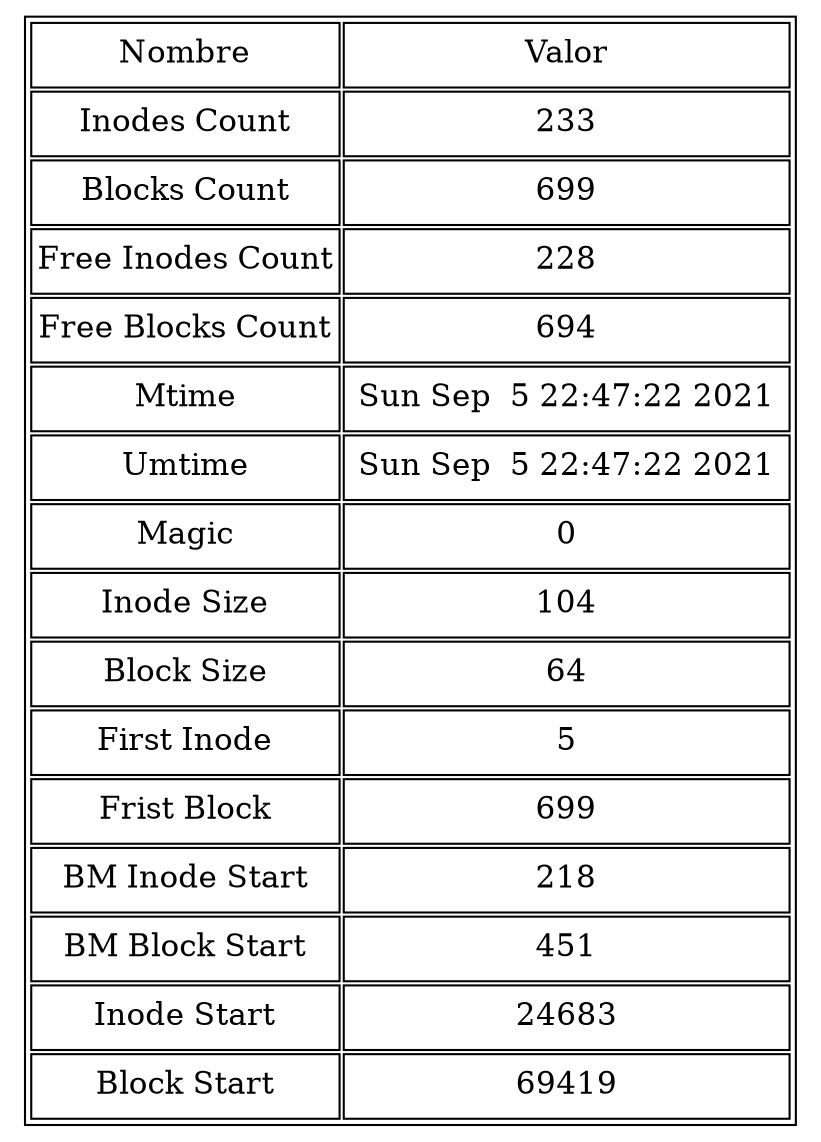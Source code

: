 digraph test {
    graph [ratio=fill];
    node [label="\N", fontsize=15, shape=plaintext];
    graph [bb="0,0,352,154"];
    arset [label=<
        <TABLE ALIGN="LEFT">
            <TR>
                <TD>Nombre</TD>
                <TD>
                    <TABLE BORDER="0">
                        <TR><TD>Valor</TD></TR>
                    </TABLE>
                </TD>
            </TR>
            <TR>
                <TD>Inodes Count</TD>
                <TD>
                    <TABLE BORDER="0">
                        <TR><TD>233</TD></TR>
                    </TABLE>
                </TD>
            </TR>
            <TR>
                <TD>Blocks Count</TD>
                <TD>
                    <TABLE BORDER="0">
                        <TR><TD>699</TD></TR>
                    </TABLE>
                </TD>
            </TR>
           <TR>
                <TD>Free Inodes Count</TD>
                <TD>
                    <TABLE BORDER="0">
                        <TR><TD>228</TD></TR>
                    </TABLE>
                </TD>
            </TR>
            <TR>
                <TD>Free Blocks Count</TD>
                <TD>
                    <TABLE BORDER="0">
                        <TR><TD>694</TD></TR>
                    </TABLE>
                </TD>
            </TR>
            <TR>
                <TD>Mtime</TD>
                <TD>
                    <TABLE BORDER="0">
                        <TR><TD>Sun Sep  5 22:47:22 2021
</TD></TR>
                    </TABLE>
                </TD>
            </TR>
            <TR>
                <TD>Umtime</TD>
                <TD>
                    <TABLE BORDER="0">
                        <TR><TD>Sun Sep  5 22:47:22 2021
</TD></TR>
                    </TABLE>
                </TD>
            </TR>
            <TR>
                <TD>Magic</TD>
                <TD>
                    <TABLE BORDER="0">
                        <TR><TD>0</TD></TR>
                    </TABLE>
                </TD>
            </TR>
            <TR>
                <TD>Inode Size</TD>
                <TD>
                    <TABLE BORDER="0">
                        <TR><TD>104</TD></TR>
                    </TABLE>
                </TD>
            </TR>
            <TR>
                <TD>Block Size</TD>
                <TD>
                    <TABLE BORDER="0">
                        <TR><TD>64</TD></TR>
                    </TABLE>
                </TD>
            </TR>
            <TR>
                <TD>First Inode</TD>
                <TD>
                    <TABLE BORDER="0">
                        <TR><TD>5</TD></TR>
                    </TABLE>
                </TD>
            </TR>
            <TR>
                <TD>Frist Block</TD>
                <TD>
                    <TABLE BORDER="0">
                        <TR><TD>699</TD></TR>
                    </TABLE>
                </TD>
            </TR>
            <TR>
                <TD>BM Inode Start</TD>
                <TD>
                    <TABLE BORDER="0">
                        <TR><TD>218</TD></TR>
                    </TABLE>
                </TD>
            </TR>
            <TR>
                <TD>BM Block Start</TD>
                <TD>
                    <TABLE BORDER="0">
                        <TR><TD>451</TD></TR>
                    </TABLE>
                </TD>
            </TR>
            <TR>
                <TD>Inode Start</TD>
                <TD>
                    <TABLE BORDER="0">
                        <TR><TD>24683</TD></TR>
                    </TABLE>
                </TD>
            </TR>
            <TR>
                <TD>Block Start</TD>
                <TD>
                    <TABLE BORDER="0">
                        <TR><TD>69419</TD></TR>
                    </TABLE>
                </TD>
            </TR>
        </TABLE>
    >, ];
}